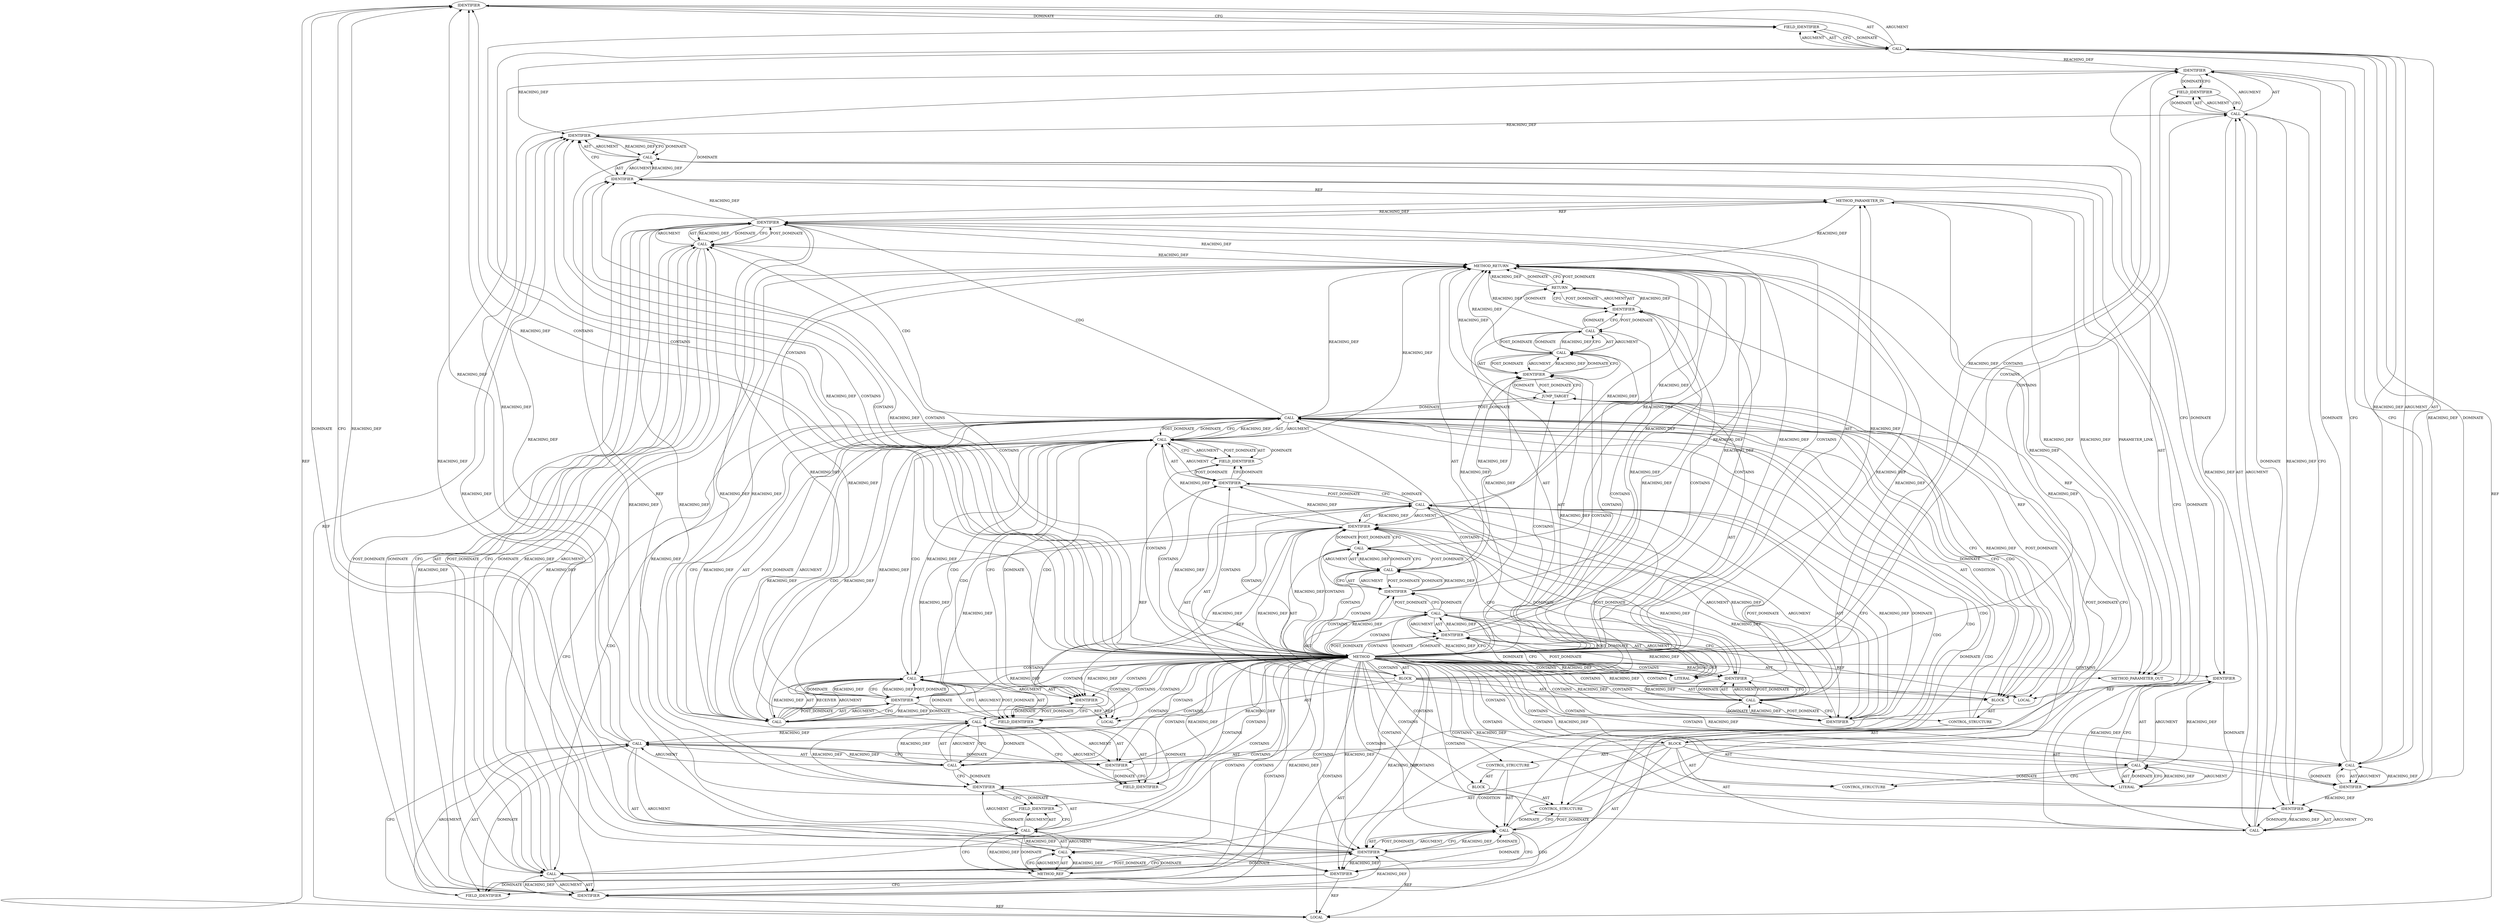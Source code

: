 digraph {
  18657 [label=IDENTIFIER ORDER=1 ARGUMENT_INDEX=1 CODE="ctx" COLUMN_NUMBER=4 LINE_NUMBER=72 TYPE_FULL_NAME="tls_context*" NAME="ctx"]
  18667 [label=IDENTIFIER ORDER=2 ARGUMENT_INDEX=2 CODE="ctx" COLUMN_NUMBER=23 LINE_NUMBER=74 TYPE_FULL_NAME="tls_context*" NAME="ctx"]
  18609 [label=LOCAL ORDER=2 CODE="struct tls_context* ctx" COLUMN_NUMBER=21 LINE_NUMBER=60 TYPE_FULL_NAME="tls_context*" NAME="ctx"]
  21724 [label=METHOD_PARAMETER_OUT ORDER=1 CODE="struct sock *sk" IS_VARIADIC=false COLUMN_NUMBER=20 LINE_NUMBER=57 TYPE_FULL_NAME="sock*" EVALUATION_STRATEGY="BY_VALUE" INDEX=1 NAME="sk"]
  18637 [label=IDENTIFIER ORDER=1 ARGUMENT_INDEX=1 CODE="sk" COLUMN_NUMBER=25 LINE_NUMBER=66 TYPE_FULL_NAME="sock*" NAME="sk"]
  18606 [label=METHOD_PARAMETER_IN ORDER=1 CODE="struct sock *sk" IS_VARIADIC=false COLUMN_NUMBER=20 LINE_NUMBER=57 TYPE_FULL_NAME="sock*" EVALUATION_STRATEGY="BY_VALUE" INDEX=1 NAME="sk"]
  18655 [label=CALL ORDER=5 ARGUMENT_INDEX=-1 CODE="ctx->rx_conf = TLS_HW_RECORD" COLUMN_NUMBER=4 METHOD_FULL_NAME="<operator>.assignment" LINE_NUMBER=72 TYPE_FULL_NAME="<empty>" DISPATCH_TYPE="STATIC_DISPATCH" SIGNATURE="" NAME="<operator>.assignment"]
  18648 [label=IDENTIFIER ORDER=1 ARGUMENT_INDEX=1 CODE="sk" COLUMN_NUMBER=23 LINE_NUMBER=70 TYPE_FULL_NAME="sock*" NAME="sk"]
  18668 [label=CALL ORDER=8 ARGUMENT_INDEX=-1 CODE="rc = 1" COLUMN_NUMBER=4 METHOD_FULL_NAME="<operator>.assignment" LINE_NUMBER=75 TYPE_FULL_NAME="<empty>" DISPATCH_TYPE="STATIC_DISPATCH" SIGNATURE="" NAME="<operator>.assignment"]
  18671 [label=CONTROL_STRUCTURE CONTROL_STRUCTURE_TYPE="BREAK" ORDER=9 PARSER_TYPE_NAME="CASTBreakStatement" ARGUMENT_INDEX=-1 CODE="break;" COLUMN_NUMBER=4 LINE_NUMBER=76]
  18677 [label=IDENTIFIER ORDER=1 ARGUMENT_INDEX=-1 CODE="rc" COLUMN_NUMBER=9 LINE_NUMBER=81 TYPE_FULL_NAME="int" NAME="rc"]
  18664 [label=IDENTIFIER ORDER=2 ARGUMENT_INDEX=2 CODE="TLS_HW_RECORD" COLUMN_NUMBER=19 LINE_NUMBER=73 TYPE_FULL_NAME="ANY" NAME="TLS_HW_RECORD"]
  18666 [label=IDENTIFIER ORDER=1 ARGUMENT_INDEX=1 CODE="sk" COLUMN_NUMBER=19 LINE_NUMBER=74 TYPE_FULL_NAME="sock*" NAME="sk"]
  18659 [label=IDENTIFIER ORDER=2 ARGUMENT_INDEX=2 CODE="TLS_HW_RECORD" COLUMN_NUMBER=19 LINE_NUMBER=72 TYPE_FULL_NAME="ANY" NAME="TLS_HW_RECORD"]
  18629 [label=CALL ORDER=1 ARGUMENT_INDEX=0 CODE="dev->feature" COLUMN_NUMBER=23 METHOD_FULL_NAME="<operator>.indirectFieldAccess" LINE_NUMBER=65 TYPE_FULL_NAME="<empty>" DISPATCH_TYPE="STATIC_DISPATCH" SIGNATURE="" NAME="<operator>.indirectFieldAccess"]
  18617 [label=CALL ORDER=6 ARGUMENT_INDEX=-1 CODE="list_for_each_entry(dev, &device_list, dev_list)" COLUMN_NUMBER=2 METHOD_FULL_NAME="list_for_each_entry" LINE_NUMBER=64 TYPE_FULL_NAME="<empty>" DISPATCH_TYPE="STATIC_DISPATCH" SIGNATURE="" NAME="list_for_each_entry"]
  18658 [label=FIELD_IDENTIFIER ORDER=2 ARGUMENT_INDEX=2 CODE="rx_conf" COLUMN_NUMBER=4 LINE_NUMBER=72 CANONICAL_NAME="rx_conf"]
  18612 [label=IDENTIFIER ORDER=1 ARGUMENT_INDEX=1 CODE="rc" COLUMN_NUMBER=6 LINE_NUMBER=61 TYPE_FULL_NAME="int" NAME="rc"]
  18656 [label=CALL ORDER=1 ARGUMENT_INDEX=1 CODE="ctx->rx_conf" COLUMN_NUMBER=4 METHOD_FULL_NAME="<operator>.indirectFieldAccess" LINE_NUMBER=72 TYPE_FULL_NAME="<empty>" DISPATCH_TYPE="STATIC_DISPATCH" SIGNATURE="" NAME="<operator>.indirectFieldAccess"]
  18670 [label=LITERAL ORDER=2 ARGUMENT_INDEX=2 CODE="1" COLUMN_NUMBER=9 LINE_NUMBER=75 TYPE_FULL_NAME="int"]
  18674 [label=CALL ORDER=1 ARGUMENT_INDEX=1 CODE="&device_spinlock" COLUMN_NUMBER=17 METHOD_FULL_NAME="<operator>.addressOf" LINE_NUMBER=80 TYPE_FULL_NAME="<empty>" DISPATCH_TYPE="STATIC_DISPATCH" SIGNATURE="" NAME="<operator>.addressOf"]
  18608 [label=LOCAL ORDER=1 CODE="struct tls_toe_device* dev" COLUMN_NUMBER=24 LINE_NUMBER=59 TYPE_FULL_NAME="tls_toe_device*" NAME="dev"]
  18673 [label=CALL ORDER=9 ARGUMENT_INDEX=-1 CODE="spin_unlock_bh(&device_spinlock)" COLUMN_NUMBER=2 METHOD_FULL_NAME="spin_unlock_bh" LINE_NUMBER=80 TYPE_FULL_NAME="<empty>" DISPATCH_TYPE="STATIC_DISPATCH" SIGNATURE="" NAME="spin_unlock_bh"]
  18618 [label=IDENTIFIER ORDER=1 ARGUMENT_INDEX=1 CODE="dev" COLUMN_NUMBER=22 LINE_NUMBER=64 TYPE_FULL_NAME="tls_toe_device*" NAME="dev"]
  18641 [label=BLOCK ORDER=2 ARGUMENT_INDEX=-1 CODE="<empty>" COLUMN_NUMBER=5 LINE_NUMBER=68 TYPE_FULL_NAME="void"]
  18638 [label=CONTROL_STRUCTURE CONTROL_STRUCTURE_TYPE="IF" ORDER=2 PARSER_TYPE_NAME="CASTIfStatement" ARGUMENT_INDEX=-1 CODE="if (!ctx)" COLUMN_NUMBER=4 LINE_NUMBER=67]
  18611 [label=CALL ORDER=4 ARGUMENT_INDEX=-1 CODE="rc = 0" COLUMN_NUMBER=6 METHOD_FULL_NAME="<operator>.assignment" LINE_NUMBER=61 TYPE_FULL_NAME="<empty>" DISPATCH_TYPE="STATIC_DISPATCH" SIGNATURE="" NAME="<operator>.assignment"]
  18625 [label=CALL ORDER=1 ARGUMENT_INDEX=1 CODE="dev->feature" COLUMN_NUMBER=7 METHOD_FULL_NAME="<operator>.indirectFieldAccess" LINE_NUMBER=65 TYPE_FULL_NAME="<empty>" DISPATCH_TYPE="STATIC_DISPATCH" SIGNATURE="" NAME="<operator>.indirectFieldAccess"]
  18615 [label=CALL ORDER=1 ARGUMENT_INDEX=1 CODE="&device_spinlock" COLUMN_NUMBER=15 METHOD_FULL_NAME="<operator>.addressOf" LINE_NUMBER=63 TYPE_FULL_NAME="<empty>" DISPATCH_TYPE="STATIC_DISPATCH" SIGNATURE="" NAME="<operator>.addressOf"]
  18632 [label=IDENTIFIER ORDER=2 ARGUMENT_INDEX=1 CODE="dev" COLUMN_NUMBER=36 LINE_NUMBER=65 TYPE_FULL_NAME="tls_toe_device*" NAME="dev"]
  18631 [label=FIELD_IDENTIFIER ORDER=2 ARGUMENT_INDEX=2 CODE="feature" COLUMN_NUMBER=23 LINE_NUMBER=65 CANONICAL_NAME="feature"]
  18623 [label=CONTROL_STRUCTURE CONTROL_STRUCTURE_TYPE="IF" ORDER=1 PARSER_TYPE_NAME="CASTIfStatement" ARGUMENT_INDEX=-1 CODE="if (dev->feature && dev->feature(dev))" COLUMN_NUMBER=3 LINE_NUMBER=65]
  18654 [label=METHOD_REF ORDER=2 ARGUMENT_INDEX=2 CODE="tls_toe_sk_destruct" COLUMN_NUMBER=22 METHOD_FULL_NAME="tls_toe_sk_destruct" LINE_NUMBER=71 TYPE_FULL_NAME="void"]
  18642 [label=CONTROL_STRUCTURE CONTROL_STRUCTURE_TYPE="GOTO" ORDER=1 PARSER_TYPE_NAME="CASTGotoStatement" ARGUMENT_INDEX=1 CODE="goto out;" COLUMN_NUMBER=5 LINE_NUMBER=68]
  18660 [label=CALL ORDER=6 ARGUMENT_INDEX=-1 CODE="ctx->tx_conf = TLS_HW_RECORD" COLUMN_NUMBER=4 METHOD_FULL_NAME="<operator>.assignment" LINE_NUMBER=73 TYPE_FULL_NAME="<empty>" DISPATCH_TYPE="STATIC_DISPATCH" SIGNATURE="" NAME="<operator>.assignment"]
  18665 [label=CALL ORDER=7 ARGUMENT_INDEX=-1 CODE="update_sk_prot(sk, ctx)" COLUMN_NUMBER=4 METHOD_FULL_NAME="update_sk_prot" LINE_NUMBER=74 TYPE_FULL_NAME="<empty>" DISPATCH_TYPE="STATIC_DISPATCH" SIGNATURE="" NAME="update_sk_prot"]
  18653 [label=FIELD_IDENTIFIER ORDER=2 ARGUMENT_INDEX=2 CODE="sk_destruct" COLUMN_NUMBER=4 LINE_NUMBER=71 CANONICAL_NAME="sk_destruct"]
  18669 [label=IDENTIFIER ORDER=1 ARGUMENT_INDEX=1 CODE="rc" COLUMN_NUMBER=4 LINE_NUMBER=75 TYPE_FULL_NAME="int" NAME="rc"]
  18635 [label=IDENTIFIER ORDER=1 ARGUMENT_INDEX=1 CODE="ctx" COLUMN_NUMBER=4 LINE_NUMBER=66 TYPE_FULL_NAME="tls_context*" NAME="ctx"]
  18614 [label=CALL ORDER=5 ARGUMENT_INDEX=-1 CODE="spin_lock_bh(&device_spinlock)" COLUMN_NUMBER=2 METHOD_FULL_NAME="spin_lock_bh" LINE_NUMBER=63 TYPE_FULL_NAME="<empty>" DISPATCH_TYPE="STATIC_DISPATCH" SIGNATURE="" NAME="spin_lock_bh"]
  18662 [label=IDENTIFIER ORDER=1 ARGUMENT_INDEX=1 CODE="ctx" COLUMN_NUMBER=4 LINE_NUMBER=73 TYPE_FULL_NAME="tls_context*" NAME="ctx"]
  18652 [label=IDENTIFIER ORDER=1 ARGUMENT_INDEX=1 CODE="sk" COLUMN_NUMBER=4 LINE_NUMBER=71 TYPE_FULL_NAME="sock*" NAME="sk"]
  18624 [label=CALL ORDER=1 ARGUMENT_INDEX=-1 CODE="dev->feature && dev->feature(dev)" COLUMN_NUMBER=7 METHOD_FULL_NAME="<operator>.logicalAnd" LINE_NUMBER=65 TYPE_FULL_NAME="<empty>" DISPATCH_TYPE="STATIC_DISPATCH" SIGNATURE="" NAME="<operator>.logicalAnd"]
  18633 [label=BLOCK ORDER=2 ARGUMENT_INDEX=-1 CODE="{
			ctx = tls_ctx_create(sk);
			if (!ctx)
				goto out;

			ctx->sk_destruct = sk->sk_destruct;
			sk->sk_destruct = tls_toe_sk_destruct;
			ctx->rx_conf = TLS_HW_RECORD;
			ctx->tx_conf = TLS_HW_RECORD;
			update_sk_prot(sk, ctx);
			rc = 1;
			break;
		}" COLUMN_NUMBER=42 LINE_NUMBER=65 TYPE_FULL_NAME="void"]
  18634 [label=CALL ORDER=1 ARGUMENT_INDEX=-1 CODE="ctx = tls_ctx_create(sk)" COLUMN_NUMBER=4 METHOD_FULL_NAME="<operator>.assignment" LINE_NUMBER=66 TYPE_FULL_NAME="<empty>" DISPATCH_TYPE="STATIC_DISPATCH" SIGNATURE="" NAME="<operator>.assignment"]
  18663 [label=FIELD_IDENTIFIER ORDER=2 ARGUMENT_INDEX=2 CODE="tx_conf" COLUMN_NUMBER=4 LINE_NUMBER=73 CANONICAL_NAME="tx_conf"]
  18675 [label=IDENTIFIER ORDER=1 ARGUMENT_INDEX=1 CODE="device_spinlock" COLUMN_NUMBER=18 LINE_NUMBER=80 TYPE_FULL_NAME="ANY" NAME="device_spinlock"]
  18639 [label=CALL ORDER=1 ARGUMENT_INDEX=-1 CODE="!ctx" COLUMN_NUMBER=8 METHOD_FULL_NAME="<operator>.logicalNot" LINE_NUMBER=67 TYPE_FULL_NAME="<empty>" DISPATCH_TYPE="STATIC_DISPATCH" SIGNATURE="" NAME="<operator>.logicalNot"]
  18644 [label=CALL ORDER=1 ARGUMENT_INDEX=1 CODE="ctx->sk_destruct" COLUMN_NUMBER=4 METHOD_FULL_NAME="<operator>.indirectFieldAccess" LINE_NUMBER=70 TYPE_FULL_NAME="<empty>" DISPATCH_TYPE="STATIC_DISPATCH" SIGNATURE="" NAME="<operator>.indirectFieldAccess"]
  18661 [label=CALL ORDER=1 ARGUMENT_INDEX=1 CODE="ctx->tx_conf" COLUMN_NUMBER=4 METHOD_FULL_NAME="<operator>.indirectFieldAccess" LINE_NUMBER=73 TYPE_FULL_NAME="<empty>" DISPATCH_TYPE="STATIC_DISPATCH" SIGNATURE="" NAME="<operator>.indirectFieldAccess"]
  18627 [label=FIELD_IDENTIFIER ORDER=2 ARGUMENT_INDEX=2 CODE="feature" COLUMN_NUMBER=7 LINE_NUMBER=65 CANONICAL_NAME="feature"]
  18649 [label=FIELD_IDENTIFIER ORDER=2 ARGUMENT_INDEX=2 CODE="sk_destruct" COLUMN_NUMBER=23 LINE_NUMBER=70 CANONICAL_NAME="sk_destruct"]
  18678 [label=METHOD_RETURN ORDER=3 CODE="RET" COLUMN_NUMBER=1 LINE_NUMBER=57 TYPE_FULL_NAME="int" EVALUATION_STRATEGY="BY_VALUE"]
  18626 [label=IDENTIFIER ORDER=1 ARGUMENT_INDEX=1 CODE="dev" COLUMN_NUMBER=7 LINE_NUMBER=65 TYPE_FULL_NAME="tls_toe_device*" NAME="dev"]
  18621 [label=IDENTIFIER ORDER=3 ARGUMENT_INDEX=3 CODE="dev_list" COLUMN_NUMBER=41 LINE_NUMBER=64 TYPE_FULL_NAME="ANY" NAME="dev_list"]
  18628 [label=CALL ORDER=2 ARGUMENT_INDEX=2 CODE="dev->feature(dev)" COLUMN_NUMBER=23 METHOD_FULL_NAME="tls_toe_device.feature" LINE_NUMBER=65 TYPE_FULL_NAME="<empty>" DISPATCH_TYPE="STATIC_DISPATCH" SIGNATURE="" NAME="feature"]
  18636 [label=CALL ORDER=2 ARGUMENT_INDEX=2 CODE="tls_ctx_create(sk)" COLUMN_NUMBER=10 METHOD_FULL_NAME="tls_ctx_create" LINE_NUMBER=66 TYPE_FULL_NAME="<empty>" DISPATCH_TYPE="STATIC_DISPATCH" SIGNATURE="" NAME="tls_ctx_create"]
  18616 [label=IDENTIFIER ORDER=1 ARGUMENT_INDEX=1 CODE="device_spinlock" COLUMN_NUMBER=16 LINE_NUMBER=63 TYPE_FULL_NAME="ANY" NAME="device_spinlock"]
  18607 [label=BLOCK ORDER=2 ARGUMENT_INDEX=-1 CODE="{
	struct tls_toe_device *dev;
	struct tls_context *ctx;
	int rc = 0;

	spin_lock_bh(&device_spinlock);
	list_for_each_entry(dev, &device_list, dev_list) {
		if (dev->feature && dev->feature(dev)) {
			ctx = tls_ctx_create(sk);
			if (!ctx)
				goto out;

			ctx->sk_destruct = sk->sk_destruct;
			sk->sk_destruct = tls_toe_sk_destruct;
			ctx->rx_conf = TLS_HW_RECORD;
			ctx->tx_conf = TLS_HW_RECORD;
			update_sk_prot(sk, ctx);
			rc = 1;
			break;
		}
	}
out:
	spin_unlock_bh(&device_spinlock);
	return rc;
}" COLUMN_NUMBER=1 LINE_NUMBER=58 TYPE_FULL_NAME="void"]
  18622 [label=BLOCK ORDER=7 ARGUMENT_INDEX=7 CODE="{
		if (dev->feature && dev->feature(dev)) {
			ctx = tls_ctx_create(sk);
			if (!ctx)
				goto out;

			ctx->sk_destruct = sk->sk_destruct;
			sk->sk_destruct = tls_toe_sk_destruct;
			ctx->rx_conf = TLS_HW_RECORD;
			ctx->tx_conf = TLS_HW_RECORD;
			update_sk_prot(sk, ctx);
			rc = 1;
			break;
		}
	}" COLUMN_NUMBER=51 LINE_NUMBER=64 TYPE_FULL_NAME="void"]
  18630 [label=IDENTIFIER ORDER=1 ARGUMENT_INDEX=1 CODE="dev" COLUMN_NUMBER=23 LINE_NUMBER=65 TYPE_FULL_NAME="tls_toe_device*" NAME="dev"]
  18619 [label=CALL ORDER=2 ARGUMENT_INDEX=2 CODE="&device_list" COLUMN_NUMBER=27 METHOD_FULL_NAME="<operator>.addressOf" LINE_NUMBER=64 TYPE_FULL_NAME="<empty>" DISPATCH_TYPE="STATIC_DISPATCH" SIGNATURE="" NAME="<operator>.addressOf"]
  18620 [label=IDENTIFIER ORDER=1 ARGUMENT_INDEX=1 CODE="device_list" COLUMN_NUMBER=28 LINE_NUMBER=64 TYPE_FULL_NAME="ANY" NAME="device_list"]
  18651 [label=CALL ORDER=1 ARGUMENT_INDEX=1 CODE="sk->sk_destruct" COLUMN_NUMBER=4 METHOD_FULL_NAME="<operator>.indirectFieldAccess" LINE_NUMBER=71 TYPE_FULL_NAME="<empty>" DISPATCH_TYPE="STATIC_DISPATCH" SIGNATURE="" NAME="<operator>.indirectFieldAccess"]
  18610 [label=LOCAL ORDER=3 CODE="int rc" COLUMN_NUMBER=6 LINE_NUMBER=61 TYPE_FULL_NAME="int" NAME="rc"]
  18676 [label=RETURN ORDER=10 ARGUMENT_INDEX=-1 CODE="return rc;" COLUMN_NUMBER=2 LINE_NUMBER=81]
  18646 [label=FIELD_IDENTIFIER ORDER=2 ARGUMENT_INDEX=2 CODE="sk_destruct" COLUMN_NUMBER=4 LINE_NUMBER=70 CANONICAL_NAME="sk_destruct"]
  18605 [label=METHOD COLUMN_NUMBER=1 LINE_NUMBER=57 COLUMN_NUMBER_END=1 IS_EXTERNAL=false SIGNATURE="int tls_toe_bypass (sock*)" NAME="tls_toe_bypass" AST_PARENT_TYPE="TYPE_DECL" AST_PARENT_FULL_NAME="tls_toe.c:<global>" ORDER=4 CODE="int tls_toe_bypass(struct sock *sk)
{
	struct tls_toe_device *dev;
	struct tls_context *ctx;
	int rc = 0;

	spin_lock_bh(&device_spinlock);
	list_for_each_entry(dev, &device_list, dev_list) {
		if (dev->feature && dev->feature(dev)) {
			ctx = tls_ctx_create(sk);
			if (!ctx)
				goto out;

			ctx->sk_destruct = sk->sk_destruct;
			sk->sk_destruct = tls_toe_sk_destruct;
			ctx->rx_conf = TLS_HW_RECORD;
			ctx->tx_conf = TLS_HW_RECORD;
			update_sk_prot(sk, ctx);
			rc = 1;
			break;
		}
	}
out:
	spin_unlock_bh(&device_spinlock);
	return rc;
}" FULL_NAME="tls_toe_bypass" LINE_NUMBER_END=82 FILENAME="tls_toe.c"]
  18643 [label=CALL ORDER=3 ARGUMENT_INDEX=-1 CODE="ctx->sk_destruct = sk->sk_destruct" COLUMN_NUMBER=4 METHOD_FULL_NAME="<operator>.assignment" LINE_NUMBER=70 TYPE_FULL_NAME="<empty>" DISPATCH_TYPE="STATIC_DISPATCH" SIGNATURE="" NAME="<operator>.assignment"]
  18647 [label=CALL ORDER=2 ARGUMENT_INDEX=2 CODE="sk->sk_destruct" COLUMN_NUMBER=23 METHOD_FULL_NAME="<operator>.indirectFieldAccess" LINE_NUMBER=70 TYPE_FULL_NAME="<empty>" DISPATCH_TYPE="STATIC_DISPATCH" SIGNATURE="" NAME="<operator>.indirectFieldAccess"]
  18672 [label=JUMP_TARGET ORDER=8 PARSER_TYPE_NAME="CASTLabelStatement" ARGUMENT_INDEX=-1 CODE="out:
	spin_unlock_bh(&device_spinlock);" COLUMN_NUMBER=1 LINE_NUMBER=79 NAME="out"]
  18613 [label=LITERAL ORDER=2 ARGUMENT_INDEX=2 CODE="0" COLUMN_NUMBER=11 LINE_NUMBER=61 TYPE_FULL_NAME="int"]
  18650 [label=CALL ORDER=4 ARGUMENT_INDEX=-1 CODE="sk->sk_destruct = tls_toe_sk_destruct" COLUMN_NUMBER=4 METHOD_FULL_NAME="<operator>.assignment" LINE_NUMBER=71 TYPE_FULL_NAME="<empty>" DISPATCH_TYPE="STATIC_DISPATCH" SIGNATURE="" NAME="<operator>.assignment"]
  18640 [label=IDENTIFIER ORDER=1 ARGUMENT_INDEX=1 CODE="ctx" COLUMN_NUMBER=9 LINE_NUMBER=67 TYPE_FULL_NAME="tls_context*" NAME="ctx"]
  18645 [label=IDENTIFIER ORDER=1 ARGUMENT_INDEX=1 CODE="ctx" COLUMN_NUMBER=4 LINE_NUMBER=70 TYPE_FULL_NAME="tls_context*" NAME="ctx"]
  18605 -> 18623 [label=CONTAINS ]
  18643 -> 18644 [label=ARGUMENT ]
  18633 -> 18665 [label=AST ]
  18670 -> 18668 [label=DOMINATE ]
  18672 -> 18642 [label=POST_DOMINATE ]
  18644 -> 18645 [label=AST ]
  18641 -> 18642 [label=AST ]
  18605 -> 18633 [label=CONTAINS ]
  18605 -> 18648 [label=CONTAINS ]
  18605 -> 18612 [label=CONTAINS ]
  18661 -> 18663 [label=AST ]
  18605 -> 18640 [label=CONTAINS ]
  18655 -> 18656 [label=ARGUMENT ]
  18639 -> 18640 [label=AST ]
  18605 -> 18658 [label=CONTAINS ]
  18660 -> 18664 [label=AST ]
  18663 -> 18661 [label=CFG ]
  18665 -> 18667 [label=AST ]
  18614 -> 18678 [label=REACHING_DEF VARIABLE="spin_lock_bh(&device_spinlock)"]
  18628 -> 18629 [label=AST ]
  18618 -> 18678 [label=REACHING_DEF VARIABLE="dev"]
  18627 -> 18625 [label=DOMINATE ]
  18605 -> 18629 [label=CONTAINS ]
  18617 -> 18619 [label=AST ]
  18629 -> 18631 [label=ARGUMENT ]
  18647 -> 18643 [label=DOMINATE ]
  18655 -> 18656 [label=AST ]
  18625 -> 18626 [label=AST ]
  18662 -> 18663 [label=DOMINATE ]
  18667 -> 18609 [label=REF ]
  18615 -> 18614 [label=REACHING_DEF VARIABLE="&device_spinlock"]
  18611 -> 18613 [label=POST_DOMINATE ]
  18607 -> 18611 [label=AST ]
  18621 -> 18617 [label=CFG ]
  18627 -> 18626 [label=POST_DOMINATE ]
  18605 -> 18672 [label=CONTAINS ]
  18605 -> 18652 [label=REACHING_DEF VARIABLE=""]
  18640 -> 18634 [label=POST_DOMINATE ]
  18673 -> 18677 [label=DOMINATE ]
  18605 -> 18639 [label=CONTAINS ]
  18632 -> 18678 [label=REACHING_DEF VARIABLE="dev"]
  18605 -> 18635 [label=CONTAINS ]
  18605 -> 18675 [label=CONTAINS ]
  18605 -> 18628 [label=CONTAINS ]
  18654 -> 18650 [label=REACHING_DEF VARIABLE="tls_toe_sk_destruct"]
  18615 -> 18616 [label=AST ]
  18673 -> 18674 [label=AST ]
  18673 -> 18674 [label=ARGUMENT ]
  18615 -> 18614 [label=DOMINATE ]
  18669 -> 18670 [label=DOMINATE ]
  18676 -> 18678 [label=REACHING_DEF VARIABLE="<RET>"]
  18628 -> 18632 [label=POST_DOMINATE ]
  18640 -> 18678 [label=REACHING_DEF VARIABLE="ctx"]
  18638 -> 18641 [label=AST ]
  18660 -> 18661 [label=AST ]
  18611 -> 18613 [label=AST ]
  18613 -> 18611 [label=CFG ]
  18605 -> 18664 [label=CONTAINS ]
  18649 -> 18647 [label=DOMINATE ]
  18644 -> 18646 [label=ARGUMENT ]
  18624 -> 18640 [label=CDG ]
  18655 -> 18662 [label=DOMINATE ]
  18673 -> 18677 [label=CFG ]
  18624 -> 18635 [label=DOMINATE ]
  18636 -> 18678 [label=REACHING_DEF VARIABLE="tls_ctx_create(sk)"]
  18637 -> 18636 [label=REACHING_DEF VARIABLE="sk"]
  18606 -> 18637 [label=REACHING_DEF VARIABLE="sk"]
  18605 -> 18619 [label=CONTAINS ]
  18638 -> 18639 [label=CONDITION ]
  18605 -> 18646 [label=CONTAINS ]
  18632 -> 18625 [label=REACHING_DEF VARIABLE="dev"]
  18611 -> 18678 [label=REACHING_DEF VARIABLE="rc = 0"]
  18605 -> 18626 [label=REACHING_DEF VARIABLE=""]
  18605 -> 18612 [label=DOMINATE ]
  18677 -> 18673 [label=POST_DOMINATE ]
  18614 -> 18618 [label=CFG ]
  18652 -> 18653 [label=CFG ]
  18612 -> 18677 [label=REACHING_DEF VARIABLE="rc"]
  18676 -> 18678 [label=DOMINATE ]
  18647 -> 18644 [label=REACHING_DEF VARIABLE="sk->sk_destruct"]
  18633 -> 18671 [label=AST ]
  18605 -> 18630 [label=REACHING_DEF VARIABLE=""]
  18621 -> 18619 [label=REACHING_DEF VARIABLE="dev_list"]
  18605 -> 18665 [label=CONTAINS ]
  18605 -> 18661 [label=CONTAINS ]
  18623 -> 18624 [label=AST ]
  18605 -> 18634 [label=CONTAINS ]
  18605 -> 18656 [label=CONTAINS ]
  18620 -> 18619 [label=CFG ]
  18605 -> 18677 [label=REACHING_DEF VARIABLE=""]
  18637 -> 18666 [label=REACHING_DEF VARIABLE="sk"]
  18659 -> 18656 [label=REACHING_DEF VARIABLE="TLS_HW_RECORD"]
  18618 -> 18608 [label=REF ]
  18621 -> 18619 [label=POST_DOMINATE ]
  18625 -> 18678 [label=REACHING_DEF VARIABLE="dev->feature"]
  18658 -> 18656 [label=CFG ]
  18637 -> 18678 [label=REACHING_DEF VARIABLE="sk"]
  18618 -> 18614 [label=POST_DOMINATE ]
  18675 -> 18678 [label=REACHING_DEF VARIABLE="device_spinlock"]
  18664 -> 18660 [label=CFG ]
  18618 -> 18620 [label=CFG ]
  18647 -> 18649 [label=AST ]
  18619 -> 18620 [label=AST ]
  18666 -> 18667 [label=DOMINATE ]
  18605 -> 18647 [label=CONTAINS ]
  18624 -> 18628 [label=POST_DOMINATE ]
  18628 -> 18632 [label=AST ]
  18651 -> 18654 [label=DOMINATE ]
  18607 -> 18672 [label=AST ]
  18605 -> 18654 [label=REACHING_DEF VARIABLE=""]
  18612 -> 18613 [label=DOMINATE ]
  18632 -> 18628 [label=CFG ]
  18605 -> 18631 [label=CONTAINS ]
  18669 -> 18610 [label=REF ]
  18648 -> 18649 [label=DOMINATE ]
  18635 -> 18637 [label=DOMINATE ]
  18605 -> 18657 [label=REACHING_DEF VARIABLE=""]
  18607 -> 18673 [label=AST ]
  18675 -> 18674 [label=REACHING_DEF VARIABLE="device_spinlock"]
  18639 -> 18640 [label=POST_DOMINATE ]
  18625 -> 18630 [label=CFG ]
  18626 -> 18627 [label=CFG ]
  18612 -> 18611 [label=REACHING_DEF VARIABLE="rc"]
  18669 -> 18668 [label=REACHING_DEF VARIABLE="rc"]
  18637 -> 18636 [label=DOMINATE ]
  18615 -> 18674 [label=REACHING_DEF VARIABLE="&device_spinlock"]
  18661 -> 18662 [label=AST ]
  18625 -> 18628 [label=REACHING_DEF VARIABLE="dev->feature"]
  18669 -> 18670 [label=CFG ]
  18675 -> 18674 [label=DOMINATE ]
  18619 -> 18678 [label=REACHING_DEF VARIABLE="&device_list"]
  18661 -> 18664 [label=DOMINATE ]
  18629 -> 18632 [label=DOMINATE ]
  18617 -> 18619 [label=ARGUMENT ]
  18628 -> 18629 [label=RECEIVER ]
  18644 -> 18657 [label=REACHING_DEF VARIABLE="ctx->sk_destruct"]
  18618 -> 18629 [label=REACHING_DEF VARIABLE="dev"]
  18625 -> 18630 [label=DOMINATE ]
  18611 -> 18616 [label=CFG ]
  18616 -> 18615 [label=DOMINATE ]
  18668 -> 18671 [label=DOMINATE ]
  18640 -> 18645 [label=REACHING_DEF VARIABLE="ctx"]
  18605 -> 18637 [label=REACHING_DEF VARIABLE=""]
  18651 -> 18652 [label=ARGUMENT ]
  18625 -> 18627 [label=ARGUMENT ]
  18660 -> 18661 [label=ARGUMENT ]
  18605 -> 18650 [label=CONTAINS ]
  18639 -> 18640 [label=ARGUMENT ]
  18633 -> 18668 [label=AST ]
  18626 -> 18617 [label=POST_DOMINATE ]
  18605 -> 18670 [label=CONTAINS ]
  18605 -> 18630 [label=CONTAINS ]
  18650 -> 18654 [label=ARGUMENT ]
  18617 -> 18621 [label=POST_DOMINATE ]
  18650 -> 18657 [label=DOMINATE ]
  18628 -> 18629 [label=ARGUMENT ]
  18652 -> 18606 [label=REF ]
  18625 -> 18631 [label=CDG ]
  18624 -> 18625 [label=POST_DOMINATE ]
  18605 -> 18670 [label=REACHING_DEF VARIABLE=""]
  18624 -> 18639 [label=CDG ]
  18605 -> 18668 [label=CONTAINS ]
  18633 -> 18638 [label=AST ]
  18605 -> 18651 [label=CONTAINS ]
  18626 -> 18608 [label=REF ]
  18613 -> 18612 [label=POST_DOMINATE ]
  18664 -> 18661 [label=REACHING_DEF VARIABLE="TLS_HW_RECORD"]
  18665 -> 18666 [label=AST ]
  18634 -> 18640 [label=CFG ]
  18654 -> 18650 [label=DOMINATE ]
  18605 -> 18618 [label=REACHING_DEF VARIABLE=""]
  18605 -> 18640 [label=REACHING_DEF VARIABLE=""]
  18637 -> 18648 [label=REACHING_DEF VARIABLE="sk"]
  18633 -> 18634 [label=AST ]
  18605 -> 18643 [label=CONTAINS ]
  18663 -> 18661 [label=DOMINATE ]
  18605 -> 18620 [label=CONTAINS ]
  18626 -> 18627 [label=DOMINATE ]
  18639 -> 18642 [label=DOMINATE ]
  18639 -> 18645 [label=CDG ]
  18633 -> 18643 [label=AST ]
  18675 -> 18674 [label=CFG ]
  18624 -> 18637 [label=CDG ]
  18605 -> 18641 [label=CONTAINS ]
  18644 -> 18645 [label=ARGUMENT ]
  18660 -> 18666 [label=CFG ]
  18629 -> 18628 [label=REACHING_DEF VARIABLE="dev->feature"]
  18625 -> 18624 [label=DOMINATE ]
  18651 -> 18666 [label=REACHING_DEF VARIABLE="sk->sk_destruct"]
  18646 -> 18644 [label=DOMINATE ]
  18644 -> 18648 [label=CFG ]
  18617 -> 18626 [label=CFG ]
  18647 -> 18649 [label=ARGUMENT ]
  18621 -> 18618 [label=REACHING_DEF VARIABLE="dev_list"]
  18624 -> 18622 [label=DOMINATE ]
  18637 -> 21724 [label=REACHING_DEF VARIABLE="sk"]
  18650 -> 18657 [label=CFG ]
  18658 -> 18656 [label=DOMINATE ]
  18605 -> 18611 [label=CONTAINS ]
  18620 -> 18619 [label=REACHING_DEF VARIABLE="device_list"]
  18645 -> 18609 [label=REF ]
  18665 -> 18669 [label=CFG ]
  18657 -> 18658 [label=CFG ]
  18651 -> 18653 [label=ARGUMENT ]
  18615 -> 18616 [label=ARGUMENT ]
  18639 -> 18645 [label=DOMINATE ]
  18615 -> 18675 [label=REACHING_DEF VARIABLE="&device_spinlock"]
  18605 -> 18632 [label=REACHING_DEF VARIABLE=""]
  18624 -> 18622 [label=CFG ]
  18672 -> 18675 [label=CFG ]
  18619 -> 18620 [label=ARGUMENT ]
  18625 -> 18628 [label=CDG ]
  18605 -> 18616 [label=CONTAINS ]
  18633 -> 18650 [label=AST ]
  18618 -> 18620 [label=DOMINATE ]
  18661 -> 18660 [label=REACHING_DEF VARIABLE="ctx->tx_conf"]
  18625 -> 18627 [label=POST_DOMINATE ]
  18653 -> 18651 [label=CFG ]
  18624 -> 18628 [label=ARGUMENT ]
  18668 -> 18670 [label=ARGUMENT ]
  18605 -> 18614 [label=CONTAINS ]
  18664 -> 18660 [label=DOMINATE ]
  18607 -> 18614 [label=AST ]
  18656 -> 18659 [label=CFG ]
  18674 -> 18678 [label=REACHING_DEF VARIABLE="&device_spinlock"]
  18634 -> 18636 [label=ARGUMENT ]
  18662 -> 18663 [label=CFG ]
  18637 -> 18647 [label=REACHING_DEF VARIABLE="sk"]
  18659 -> 18655 [label=REACHING_DEF VARIABLE="TLS_HW_RECORD"]
  18605 -> 18674 [label=CONTAINS ]
  18651 -> 18653 [label=AST ]
  18659 -> 18655 [label=DOMINATE ]
  18611 -> 18613 [label=ARGUMENT ]
  18632 -> 18628 [label=REACHING_DEF VARIABLE="dev"]
  18617 -> 18618 [label=ARGUMENT ]
  18607 -> 18608 [label=AST ]
  18629 -> 18632 [label=REACHING_DEF VARIABLE="dev->feature"]
  18677 -> 18676 [label=REACHING_DEF VARIABLE="rc"]
  18635 -> 18634 [label=REACHING_DEF VARIABLE="ctx"]
  18605 -> 18606 [label=AST ]
  18625 -> 18626 [label=ARGUMENT ]
  18677 -> 18676 [label=DOMINATE ]
  18644 -> 18662 [label=REACHING_DEF VARIABLE="ctx->sk_destruct"]
  18618 -> 18626 [label=REACHING_DEF VARIABLE="dev"]
  18620 -> 18678 [label=REACHING_DEF VARIABLE="device_list"]
  18637 -> 18606 [label=REF ]
  18639 -> 18642 [label=CFG ]
  18652 -> 18653 [label=DOMINATE ]
  18612 -> 18678 [label=REACHING_DEF VARIABLE="rc"]
  18650 -> 18651 [label=AST ]
  18667 -> 18665 [label=REACHING_DEF VARIABLE="ctx"]
  18605 -> 18667 [label=REACHING_DEF VARIABLE=""]
  18655 -> 18662 [label=CFG ]
  18605 -> 18616 [label=REACHING_DEF VARIABLE=""]
  18643 -> 18644 [label=AST ]
  18605 -> 18676 [label=CONTAINS ]
  18664 -> 18660 [label=REACHING_DEF VARIABLE="TLS_HW_RECORD"]
  18613 -> 18611 [label=DOMINATE ]
  18638 -> 18639 [label=AST ]
  18636 -> 18634 [label=CFG ]
  18647 -> 18648 [label=ARGUMENT ]
  18665 -> 18669 [label=DOMINATE ]
  18630 -> 18631 [label=CFG ]
  18606 -> 18678 [label=REACHING_DEF VARIABLE="sk"]
  18642 -> 18672 [label=CFG ]
  18654 -> 18650 [label=CFG ]
  18605 -> 18637 [label=CONTAINS ]
  18605 -> 18632 [label=CONTAINS ]
  18605 -> 18659 [label=CONTAINS ]
  18616 -> 18615 [label=REACHING_DEF VARIABLE="device_spinlock"]
  18634 -> 18678 [label=REACHING_DEF VARIABLE="ctx = tls_ctx_create(sk)"]
  18612 -> 18610 [label=REF ]
  18659 -> 18655 [label=CFG ]
  18612 -> 18613 [label=CFG ]
  18672 -> 18675 [label=DOMINATE ]
  18635 -> 18609 [label=REF ]
  18657 -> 18609 [label=REF ]
  18662 -> 18609 [label=REF ]
  18636 -> 18635 [label=REACHING_DEF VARIABLE="tls_ctx_create(sk)"]
  18650 -> 18654 [label=AST ]
  18676 -> 18678 [label=CFG ]
  18605 -> 18621 [label=CONTAINS ]
  18643 -> 18652 [label=DOMINATE ]
  18628 -> 18625 [label=REACHING_DEF VARIABLE="dev->feature(dev)"]
  18665 -> 18666 [label=ARGUMENT ]
  18655 -> 18659 [label=AST ]
  18661 -> 18664 [label=CFG ]
  18605 -> 18622 [label=REACHING_DEF VARIABLE=""]
  18625 -> 18624 [label=CFG ]
  18647 -> 18643 [label=REACHING_DEF VARIABLE="sk->sk_destruct"]
  18642 -> 18639 [label=POST_DOMINATE ]
  18614 -> 18615 [label=POST_DOMINATE ]
  18675 -> 18672 [label=POST_DOMINATE ]
  18640 -> 18609 [label=REF ]
  18624 -> 18628 [label=AST ]
  18605 -> 18606 [label=REACHING_DEF VARIABLE=""]
  18620 -> 18618 [label=POST_DOMINATE ]
  18644 -> 18646 [label=AST ]
  18605 -> 18642 [label=CONTAINS ]
  18636 -> 18637 [label=POST_DOMINATE ]
  18614 -> 18615 [label=AST ]
  18605 -> 18678 [label=AST ]
  18605 -> 18644 [label=CONTAINS ]
  18648 -> 18649 [label=CFG ]
  18676 -> 18677 [label=POST_DOMINATE ]
  18656 -> 18657 [label=AST ]
  18625 -> 18629 [label=CDG ]
  18656 -> 18657 [label=ARGUMENT ]
  18674 -> 18675 [label=AST ]
  18674 -> 18675 [label=POST_DOMINATE ]
  18634 -> 18636 [label=AST ]
  18607 -> 18610 [label=AST ]
  18624 -> 18634 [label=CDG ]
  18653 -> 18651 [label=DOMINATE ]
  18640 -> 18662 [label=REACHING_DEF VARIABLE="ctx"]
  18605 -> 18671 [label=CONTAINS ]
  18624 -> 18672 [label=DOMINATE ]
  18605 -> 18652 [label=CONTAINS ]
  18640 -> 18639 [label=CFG ]
  18656 -> 18655 [label=REACHING_DEF VARIABLE="ctx->rx_conf"]
  18659 -> 18664 [label=REACHING_DEF VARIABLE="TLS_HW_RECORD"]
  18637 -> 18635 [label=POST_DOMINATE ]
  18635 -> 18637 [label=CFG ]
  18605 -> 18673 [label=CONTAINS ]
  18615 -> 18614 [label=CFG ]
  18625 -> 18624 [label=REACHING_DEF VARIABLE="dev->feature"]
  18613 -> 18612 [label=REACHING_DEF VARIABLE="0"]
  18605 -> 18666 [label=REACHING_DEF VARIABLE=""]
  18605 -> 18655 [label=CONTAINS ]
  18631 -> 18630 [label=POST_DOMINATE ]
  18651 -> 18650 [label=REACHING_DEF VARIABLE="sk->sk_destruct"]
  18624 -> 18625 [label=AST ]
  18670 -> 18668 [label=CFG ]
  18636 -> 18634 [label=REACHING_DEF VARIABLE="tls_ctx_create(sk)"]
  18674 -> 18673 [label=DOMINATE ]
  18605 -> 18654 [label=CONTAINS ]
  18619 -> 18621 [label=DOMINATE ]
  18605 -> 18638 [label=CONTAINS ]
  18605 -> 18659 [label=REACHING_DEF VARIABLE=""]
  18643 -> 18647 [label=AST ]
  18605 -> 18677 [label=CONTAINS ]
  18632 -> 18608 [label=REF ]
  18648 -> 18606 [label=REF ]
  18672 -> 18624 [label=POST_DOMINATE ]
  18632 -> 18628 [label=DOMINATE ]
  18668 -> 18669 [label=AST ]
  18605 -> 18662 [label=REACHING_DEF VARIABLE=""]
  18629 -> 18632 [label=CFG ]
  18605 -> 18666 [label=CONTAINS ]
  18640 -> 18639 [label=REACHING_DEF VARIABLE="ctx"]
  18605 -> 18645 [label=REACHING_DEF VARIABLE=""]
  18607 -> 18622 [label=AST ]
  18616 -> 18675 [label=REACHING_DEF VARIABLE="device_spinlock"]
  18672 -> 18622 [label=POST_DOMINATE ]
  18628 -> 18624 [label=CFG ]
  18616 -> 18678 [label=REACHING_DEF VARIABLE="device_spinlock"]
  18632 -> 18629 [label=REACHING_DEF VARIABLE="dev"]
  18605 -> 18624 [label=CONTAINS ]
  18666 -> 18667 [label=CFG ]
  18611 -> 18616 [label=DOMINATE ]
  18646 -> 18644 [label=CFG ]
  18618 -> 18619 [label=REACHING_DEF VARIABLE="dev"]
  18656 -> 18659 [label=DOMINATE ]
  18605 -> 18626 [label=CONTAINS ]
  18670 -> 18669 [label=REACHING_DEF VARIABLE="1"]
  18677 -> 18610 [label=REF ]
  18656 -> 18667 [label=REACHING_DEF VARIABLE="ctx->rx_conf"]
  18627 -> 18625 [label=CFG ]
  18624 -> 18642 [label=CDG ]
  18617 -> 18621 [label=ARGUMENT ]
  18605 -> 18675 [label=REACHING_DEF VARIABLE=""]
  18605 -> 18664 [label=REACHING_DEF VARIABLE=""]
  18605 -> 18667 [label=CONTAINS ]
  18618 -> 18617 [label=REACHING_DEF VARIABLE="dev"]
  18611 -> 18612 [label=AST ]
  18605 -> 18615 [label=CONTAINS ]
  18605 -> 18649 [label=CONTAINS ]
  18605 -> 18612 [label=CFG ]
  18637 -> 18652 [label=REACHING_DEF VARIABLE="sk"]
  18605 -> 18645 [label=CONTAINS ]
  18606 -> 21724 [label=REACHING_DEF VARIABLE="sk"]
  18606 -> 21724 [label=REACHING_DEF VARIABLE="sk"]
  18605 -> 18657 [label=CONTAINS ]
  18647 -> 18643 [label=CFG ]
  18619 -> 18621 [label=CFG ]
  18617 -> 18626 [label=DOMINATE ]
  18605 -> 18607 [label=AST ]
  18607 -> 18676 [label=AST ]
  18618 -> 18632 [label=REACHING_DEF VARIABLE="dev"]
  18622 -> 18672 [label=CFG ]
  18605 -> 21724 [label=AST ]
  18625 -> 18627 [label=AST ]
  18631 -> 18629 [label=DOMINATE ]
  18660 -> 18666 [label=DOMINATE ]
  18612 -> 18605 [label=POST_DOMINATE ]
  18674 -> 18675 [label=ARGUMENT ]
  18643 -> 18652 [label=CFG ]
  18677 -> 18676 [label=CFG ]
  18624 -> 18635 [label=CDG ]
  18647 -> 18652 [label=REACHING_DEF VARIABLE="sk->sk_destruct"]
  18629 -> 18630 [label=AST ]
  18620 -> 18619 [label=DOMINATE ]
  18660 -> 18664 [label=ARGUMENT ]
  18632 -> 18629 [label=POST_DOMINATE ]
  18639 -> 18645 [label=CFG ]
  18647 -> 18648 [label=AST ]
  18661 -> 18662 [label=ARGUMENT ]
  18668 -> 18671 [label=CFG ]
  18614 -> 18615 [label=ARGUMENT ]
  18635 -> 18640 [label=REACHING_DEF VARIABLE="ctx"]
  18617 -> 18678 [label=REACHING_DEF VARIABLE="list_for_each_entry(dev, &device_list, dev_list)"]
  18621 -> 18678 [label=REACHING_DEF VARIABLE="dev_list"]
  18605 -> 18625 [label=CONTAINS ]
  18611 -> 18612 [label=ARGUMENT ]
  18651 -> 18652 [label=AST ]
  18621 -> 18617 [label=REACHING_DEF VARIABLE="dev_list"]
  18622 -> 18623 [label=AST ]
  18640 -> 18667 [label=REACHING_DEF VARIABLE="ctx"]
  18629 -> 18625 [label=REACHING_DEF VARIABLE="dev->feature"]
  18624 -> 18635 [label=CFG ]
  18656 -> 18658 [label=ARGUMENT ]
  18605 -> 18613 [label=CONTAINS ]
  18633 -> 18655 [label=AST ]
  18605 -> 18617 [label=CONTAINS ]
  18617 -> 18618 [label=AST ]
  18673 -> 18674 [label=POST_DOMINATE ]
  18636 -> 18637 [label=ARGUMENT ]
  18644 -> 18667 [label=REACHING_DEF VARIABLE="ctx->sk_destruct"]
  18673 -> 18678 [label=REACHING_DEF VARIABLE="spin_unlock_bh(&device_spinlock)"]
  18605 -> 18621 [label=REACHING_DEF VARIABLE=""]
  18674 -> 18673 [label=REACHING_DEF VARIABLE="&device_spinlock"]
  18614 -> 18618 [label=DOMINATE ]
  18606 -> 21724 [label=PARAMETER_LINK ]
  18634 -> 18635 [label=AST ]
  18605 -> 18663 [label=CONTAINS ]
  18607 -> 18609 [label=AST ]
  18668 -> 18670 [label=AST ]
  18636 -> 18637 [label=AST ]
  18605 -> 18627 [label=CONTAINS ]
  18636 -> 18634 [label=DOMINATE ]
  18607 -> 18617 [label=AST ]
  18657 -> 18658 [label=DOMINATE ]
  18676 -> 18677 [label=ARGUMENT ]
  18637 -> 18636 [label=CFG ]
  18656 -> 18658 [label=AST ]
  18631 -> 18629 [label=CFG ]
  18629 -> 18630 [label=ARGUMENT ]
  18668 -> 18669 [label=ARGUMENT ]
  18666 -> 18665 [label=REACHING_DEF VARIABLE="sk"]
  18605 -> 18662 [label=CONTAINS ]
  18670 -> 18668 [label=REACHING_DEF VARIABLE="1"]
  18656 -> 18662 [label=REACHING_DEF VARIABLE="ctx->rx_conf"]
  18624 -> 18636 [label=CDG ]
  18655 -> 18659 [label=ARGUMENT ]
  18623 -> 18624 [label=CONDITION ]
  18667 -> 18665 [label=CFG ]
  18621 -> 18617 [label=DOMINATE ]
  18634 -> 18635 [label=ARGUMENT ]
  18634 -> 18636 [label=POST_DOMINATE ]
  18617 -> 18621 [label=AST ]
  18605 -> 18660 [label=CONTAINS ]
  18628 -> 18624 [label=REACHING_DEF VARIABLE="dev->feature(dev)"]
  18629 -> 18631 [label=POST_DOMINATE ]
  18643 -> 18647 [label=ARGUMENT ]
  18649 -> 18647 [label=CFG ]
  18605 -> 18622 [label=CONTAINS ]
  18605 -> 18648 [label=REACHING_DEF VARIABLE=""]
  18619 -> 18617 [label=REACHING_DEF VARIABLE="&device_list"]
  18628 -> 18678 [label=REACHING_DEF VARIABLE="dev->feature(dev)"]
  18605 -> 18669 [label=CONTAINS ]
  18661 -> 18663 [label=ARGUMENT ]
  18624 -> 18678 [label=REACHING_DEF VARIABLE="dev->feature && dev->feature(dev)"]
  18605 -> 18636 [label=CONTAINS ]
  18629 -> 18631 [label=AST ]
  18630 -> 18608 [label=REF ]
  18625 -> 18632 [label=CDG ]
  18618 -> 18630 [label=REACHING_DEF VARIABLE="dev"]
  18665 -> 18667 [label=ARGUMENT ]
  18624 -> 18625 [label=ARGUMENT ]
  18640 -> 18657 [label=REACHING_DEF VARIABLE="ctx"]
  18619 -> 18620 [label=POST_DOMINATE ]
  18645 -> 18646 [label=DOMINATE ]
  18625 -> 18630 [label=CDG ]
  18650 -> 18651 [label=ARGUMENT ]
  18645 -> 18646 [label=CFG ]
  18616 -> 18611 [label=POST_DOMINATE ]
  18615 -> 18616 [label=POST_DOMINATE ]
  18630 -> 18631 [label=DOMINATE ]
  18605 -> 18607 [label=CONTAINS ]
  18628 -> 18632 [label=ARGUMENT ]
  18651 -> 18654 [label=CFG ]
  18633 -> 18660 [label=AST ]
  18640 -> 18639 [label=DOMINATE ]
  18666 -> 18606 [label=REF ]
  18618 -> 18625 [label=REACHING_DEF VARIABLE="dev"]
  18613 -> 18611 [label=REACHING_DEF VARIABLE="0"]
  18619 -> 18618 [label=REACHING_DEF VARIABLE="&device_list"]
  18667 -> 18665 [label=DOMINATE ]
  18605 -> 18613 [label=REACHING_DEF VARIABLE=""]
  18605 -> 18618 [label=CONTAINS ]
  18634 -> 18640 [label=DOMINATE ]
  18605 -> 18620 [label=REACHING_DEF VARIABLE=""]
  18644 -> 18643 [label=REACHING_DEF VARIABLE="ctx->sk_destruct"]
  18605 -> 18653 [label=CONTAINS ]
  18674 -> 18673 [label=CFG ]
  18639 -> 18678 [label=REACHING_DEF VARIABLE="!ctx"]
  18616 -> 18615 [label=CFG ]
  18623 -> 18633 [label=AST ]
  18654 -> 18651 [label=REACHING_DEF VARIABLE="tls_toe_sk_destruct"]
  18678 -> 18676 [label=POST_DOMINATE ]
  18676 -> 18677 [label=AST ]
  18644 -> 18648 [label=DOMINATE ]
  18624 -> 18622 [label=CDG ]
  18661 -> 18667 [label=REACHING_DEF VARIABLE="ctx->tx_conf"]
}
